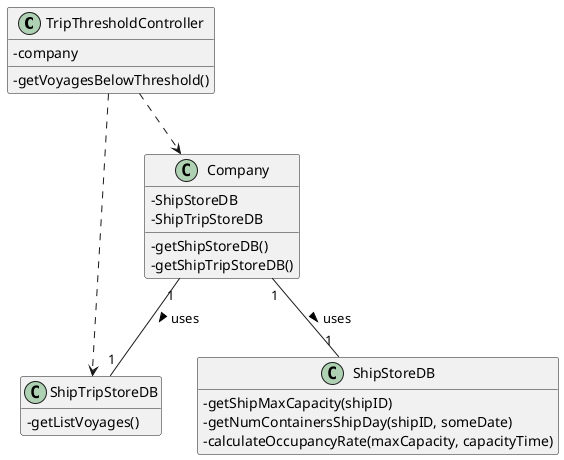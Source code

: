 @startuml

hide empty methods
hide empty attributes
'left to right direction
skinparam classAttributeIconSize 0

class TripThresholdController{
- company
- getVoyagesBelowThreshold()
}

class ShipTripStoreDB{
- getListVoyages()
}

class ShipStoreDB{
- getShipMaxCapacity(shipID)
- getNumContainersShipDay(shipID, someDate)
- calculateOccupancyRate(maxCapacity, capacityTime)
}

class Company{
- ShipStoreDB
- ShipTripStoreDB
- getShipStoreDB()
- getShipTripStoreDB()
}

TripThresholdController ..> Company
TripThresholdController ..> ShipTripStoreDB

Company "1" -- "1" ShipStoreDB : uses >
Company "1" -- "1" ShipTripStoreDB : uses >

@enduml
